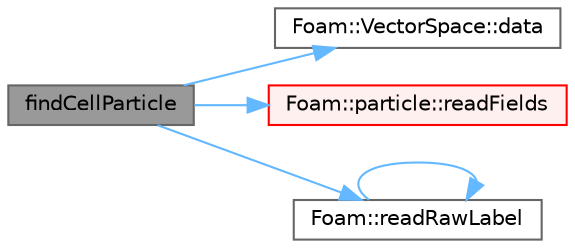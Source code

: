 digraph "findCellParticle"
{
 // LATEX_PDF_SIZE
  bgcolor="transparent";
  edge [fontname=Helvetica,fontsize=10,labelfontname=Helvetica,labelfontsize=10];
  node [fontname=Helvetica,fontsize=10,shape=box,height=0.2,width=0.4];
  rankdir="LR";
  Node1 [id="Node000001",label="findCellParticle",height=0.2,width=0.4,color="gray40", fillcolor="grey60", style="filled", fontcolor="black",tooltip=" "];
  Node1 -> Node2 [id="edge1_Node000001_Node000002",color="steelblue1",style="solid",tooltip=" "];
  Node2 [id="Node000002",label="Foam::VectorSpace::data",height=0.2,width=0.4,color="grey40", fillcolor="white", style="filled",URL="$classFoam_1_1VectorSpace.html#a35bcd77de657e1bf0a9ad88df619dad5",tooltip=" "];
  Node1 -> Node3 [id="edge2_Node000001_Node000003",color="steelblue1",style="solid",tooltip=" "];
  Node3 [id="Node000003",label="Foam::particle::readFields",height=0.2,width=0.4,color="red", fillcolor="#FFF0F0", style="filled",URL="$classFoam_1_1particle.html#a2f1d505c4cceec00caa0a0d21cc43113",tooltip=" "];
  Node1 -> Node5 [id="edge3_Node000001_Node000005",color="steelblue1",style="solid",tooltip=" "];
  Node5 [id="Node000005",label="Foam::readRawLabel",height=0.2,width=0.4,color="grey40", fillcolor="white", style="filled",URL="$namespaceFoam.html#a9b75ba12e6d4e3eb9a03aa04c46d5f11",tooltip=" "];
  Node5 -> Node5 [id="edge4_Node000005_Node000005",color="steelblue1",style="solid",tooltip=" "];
}
